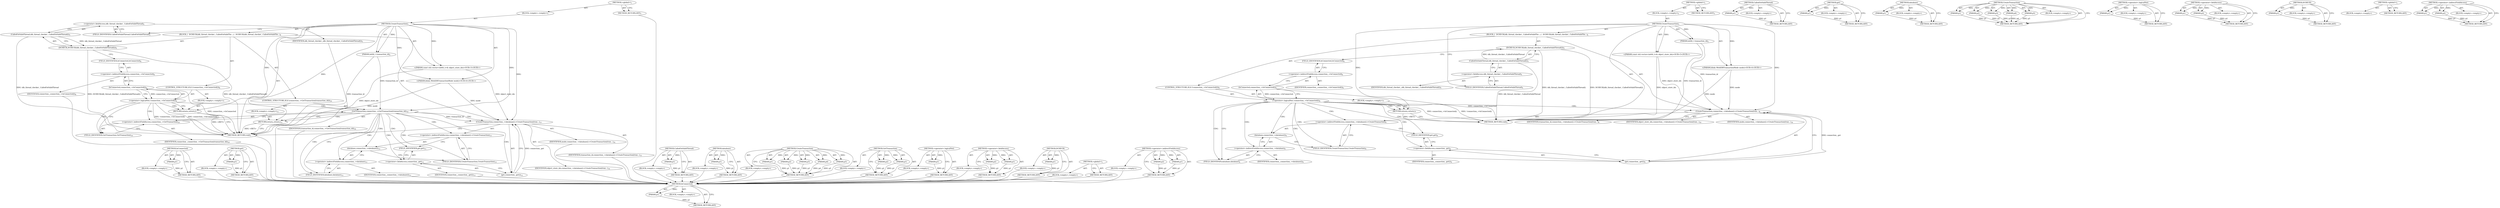 digraph "&lt;operator&gt;.indirectFieldAccess" {
vulnerable_78 [label=<(METHOD,IsConnected)>];
vulnerable_79 [label=<(PARAM,p1)>];
vulnerable_80 [label=<(BLOCK,&lt;empty&gt;,&lt;empty&gt;)>];
vulnerable_81 [label=<(METHOD_RETURN,ANY)>];
vulnerable_6 [label=<(METHOD,&lt;global&gt;)<SUB>1</SUB>>];
vulnerable_7 [label=<(BLOCK,&lt;empty&gt;,&lt;empty&gt;)<SUB>1</SUB>>];
vulnerable_8 [label=<(METHOD,CreateTransaction)<SUB>1</SUB>>];
vulnerable_9 [label=<(PARAM,int64_t transaction_id)<SUB>2</SUB>>];
vulnerable_10 [label="<(PARAM,const std::vector&lt;int64_t&gt;&amp; object_store_ids)<SUB>3</SUB>>"];
vulnerable_11 [label="<(PARAM,blink::WebIDBTransactionMode mode)<SUB>4</SUB>>"];
vulnerable_12 [label=<(BLOCK,{
  DCHECK(idb_thread_checker_.CalledOnValidThr...,{
  DCHECK(idb_thread_checker_.CalledOnValidThr...)<SUB>4</SUB>>];
vulnerable_13 [label=<(DCHECK,DCHECK(idb_thread_checker_.CalledOnValidThread()))<SUB>5</SUB>>];
vulnerable_14 [label=<(CalledOnValidThread,idb_thread_checker_.CalledOnValidThread())<SUB>5</SUB>>];
vulnerable_15 [label=<(&lt;operator&gt;.fieldAccess,idb_thread_checker_.CalledOnValidThread)<SUB>5</SUB>>];
vulnerable_16 [label=<(IDENTIFIER,idb_thread_checker_,idb_thread_checker_.CalledOnValidThread())<SUB>5</SUB>>];
vulnerable_17 [label=<(FIELD_IDENTIFIER,CalledOnValidThread,CalledOnValidThread)<SUB>5</SUB>>];
vulnerable_18 [label=<(CONTROL_STRUCTURE,IF,if (!connection_-&gt;IsConnected()))<SUB>6</SUB>>];
vulnerable_19 [label=<(&lt;operator&gt;.logicalNot,!connection_-&gt;IsConnected())<SUB>6</SUB>>];
vulnerable_20 [label=<(IsConnected,connection_-&gt;IsConnected())<SUB>6</SUB>>];
vulnerable_21 [label=<(&lt;operator&gt;.indirectFieldAccess,connection_-&gt;IsConnected)<SUB>6</SUB>>];
vulnerable_22 [label=<(IDENTIFIER,connection_,connection_-&gt;IsConnected())<SUB>6</SUB>>];
vulnerable_23 [label=<(FIELD_IDENTIFIER,IsConnected,IsConnected)<SUB>6</SUB>>];
vulnerable_24 [label=<(BLOCK,&lt;empty&gt;,&lt;empty&gt;)<SUB>7</SUB>>];
vulnerable_25 [label=<(RETURN,return;,return;)<SUB>7</SUB>>];
vulnerable_26 [label=<(CreateTransaction,connection_-&gt;database()-&gt;CreateTransaction(tran...)<SUB>9</SUB>>];
vulnerable_27 [label=<(&lt;operator&gt;.indirectFieldAccess,connection_-&gt;database()-&gt;CreateTransaction)<SUB>9</SUB>>];
vulnerable_28 [label=<(database,connection_-&gt;database())<SUB>9</SUB>>];
vulnerable_29 [label=<(&lt;operator&gt;.indirectFieldAccess,connection_-&gt;database)<SUB>9</SUB>>];
vulnerable_30 [label=<(IDENTIFIER,connection_,connection_-&gt;database())<SUB>9</SUB>>];
vulnerable_31 [label=<(FIELD_IDENTIFIER,database,database)<SUB>9</SUB>>];
vulnerable_32 [label=<(FIELD_IDENTIFIER,CreateTransaction,CreateTransaction)<SUB>9</SUB>>];
vulnerable_33 [label=<(IDENTIFIER,transaction_id,connection_-&gt;database()-&gt;CreateTransaction(tran...)<SUB>9</SUB>>];
vulnerable_34 [label=<(get,connection_.get())<SUB>9</SUB>>];
vulnerable_35 [label=<(&lt;operator&gt;.fieldAccess,connection_.get)<SUB>9</SUB>>];
vulnerable_36 [label=<(IDENTIFIER,connection_,connection_.get())<SUB>9</SUB>>];
vulnerable_37 [label=<(FIELD_IDENTIFIER,get,get)<SUB>9</SUB>>];
vulnerable_38 [label=<(IDENTIFIER,object_store_ids,connection_-&gt;database()-&gt;CreateTransaction(tran...)<SUB>10</SUB>>];
vulnerable_39 [label=<(IDENTIFIER,mode,connection_-&gt;database()-&gt;CreateTransaction(tran...)<SUB>10</SUB>>];
vulnerable_40 [label=<(METHOD_RETURN,void)<SUB>1</SUB>>];
vulnerable_42 [label=<(METHOD_RETURN,ANY)<SUB>1</SUB>>];
vulnerable_65 [label=<(METHOD,CalledOnValidThread)>];
vulnerable_66 [label=<(PARAM,p1)>];
vulnerable_67 [label=<(BLOCK,&lt;empty&gt;,&lt;empty&gt;)>];
vulnerable_68 [label=<(METHOD_RETURN,ANY)>];
vulnerable_99 [label=<(METHOD,get)>];
vulnerable_100 [label=<(PARAM,p1)>];
vulnerable_101 [label=<(BLOCK,&lt;empty&gt;,&lt;empty&gt;)>];
vulnerable_102 [label=<(METHOD_RETURN,ANY)>];
vulnerable_95 [label=<(METHOD,database)>];
vulnerable_96 [label=<(PARAM,p1)>];
vulnerable_97 [label=<(BLOCK,&lt;empty&gt;,&lt;empty&gt;)>];
vulnerable_98 [label=<(METHOD_RETURN,ANY)>];
vulnerable_87 [label=<(METHOD,CreateTransaction)>];
vulnerable_88 [label=<(PARAM,p1)>];
vulnerable_89 [label=<(PARAM,p2)>];
vulnerable_90 [label=<(PARAM,p3)>];
vulnerable_91 [label=<(PARAM,p4)>];
vulnerable_92 [label=<(PARAM,p5)>];
vulnerable_93 [label=<(BLOCK,&lt;empty&gt;,&lt;empty&gt;)>];
vulnerable_94 [label=<(METHOD_RETURN,ANY)>];
vulnerable_74 [label=<(METHOD,&lt;operator&gt;.logicalNot)>];
vulnerable_75 [label=<(PARAM,p1)>];
vulnerable_76 [label=<(BLOCK,&lt;empty&gt;,&lt;empty&gt;)>];
vulnerable_77 [label=<(METHOD_RETURN,ANY)>];
vulnerable_69 [label=<(METHOD,&lt;operator&gt;.fieldAccess)>];
vulnerable_70 [label=<(PARAM,p1)>];
vulnerable_71 [label=<(PARAM,p2)>];
vulnerable_72 [label=<(BLOCK,&lt;empty&gt;,&lt;empty&gt;)>];
vulnerable_73 [label=<(METHOD_RETURN,ANY)>];
vulnerable_61 [label=<(METHOD,DCHECK)>];
vulnerable_62 [label=<(PARAM,p1)>];
vulnerable_63 [label=<(BLOCK,&lt;empty&gt;,&lt;empty&gt;)>];
vulnerable_64 [label=<(METHOD_RETURN,ANY)>];
vulnerable_55 [label=<(METHOD,&lt;global&gt;)<SUB>1</SUB>>];
vulnerable_56 [label=<(BLOCK,&lt;empty&gt;,&lt;empty&gt;)>];
vulnerable_57 [label=<(METHOD_RETURN,ANY)>];
vulnerable_82 [label=<(METHOD,&lt;operator&gt;.indirectFieldAccess)>];
vulnerable_83 [label=<(PARAM,p1)>];
vulnerable_84 [label=<(PARAM,p2)>];
vulnerable_85 [label=<(BLOCK,&lt;empty&gt;,&lt;empty&gt;)>];
vulnerable_86 [label=<(METHOD_RETURN,ANY)>];
fixed_86 [label=<(METHOD,IsConnected)>];
fixed_87 [label=<(PARAM,p1)>];
fixed_88 [label=<(BLOCK,&lt;empty&gt;,&lt;empty&gt;)>];
fixed_89 [label=<(METHOD_RETURN,ANY)>];
fixed_112 [label=<(METHOD,get)>];
fixed_113 [label=<(PARAM,p1)>];
fixed_114 [label=<(BLOCK,&lt;empty&gt;,&lt;empty&gt;)>];
fixed_115 [label=<(METHOD_RETURN,ANY)>];
fixed_6 [label=<(METHOD,&lt;global&gt;)<SUB>1</SUB>>];
fixed_7 [label=<(BLOCK,&lt;empty&gt;,&lt;empty&gt;)<SUB>1</SUB>>];
fixed_8 [label=<(METHOD,CreateTransaction)<SUB>1</SUB>>];
fixed_9 [label=<(PARAM,int64_t transaction_id)<SUB>2</SUB>>];
fixed_10 [label="<(PARAM,const std::vector&lt;int64_t&gt;&amp; object_store_ids)<SUB>3</SUB>>"];
fixed_11 [label="<(PARAM,blink::WebIDBTransactionMode mode)<SUB>4</SUB>>"];
fixed_12 [label=<(BLOCK,{
  DCHECK(idb_thread_checker_.CalledOnValidThr...,{
  DCHECK(idb_thread_checker_.CalledOnValidThr...)<SUB>4</SUB>>];
fixed_13 [label=<(DCHECK,DCHECK(idb_thread_checker_.CalledOnValidThread()))<SUB>5</SUB>>];
fixed_14 [label=<(CalledOnValidThread,idb_thread_checker_.CalledOnValidThread())<SUB>5</SUB>>];
fixed_15 [label=<(&lt;operator&gt;.fieldAccess,idb_thread_checker_.CalledOnValidThread)<SUB>5</SUB>>];
fixed_16 [label=<(IDENTIFIER,idb_thread_checker_,idb_thread_checker_.CalledOnValidThread())<SUB>5</SUB>>];
fixed_17 [label=<(FIELD_IDENTIFIER,CalledOnValidThread,CalledOnValidThread)<SUB>5</SUB>>];
fixed_18 [label=<(CONTROL_STRUCTURE,IF,if (!connection_-&gt;IsConnected()))<SUB>6</SUB>>];
fixed_19 [label=<(&lt;operator&gt;.logicalNot,!connection_-&gt;IsConnected())<SUB>6</SUB>>];
fixed_20 [label=<(IsConnected,connection_-&gt;IsConnected())<SUB>6</SUB>>];
fixed_21 [label=<(&lt;operator&gt;.indirectFieldAccess,connection_-&gt;IsConnected)<SUB>6</SUB>>];
fixed_22 [label=<(IDENTIFIER,connection_,connection_-&gt;IsConnected())<SUB>6</SUB>>];
fixed_23 [label=<(FIELD_IDENTIFIER,IsConnected,IsConnected)<SUB>6</SUB>>];
fixed_24 [label=<(BLOCK,&lt;empty&gt;,&lt;empty&gt;)<SUB>7</SUB>>];
fixed_25 [label=<(RETURN,return;,return;)<SUB>7</SUB>>];
fixed_26 [label=<(CONTROL_STRUCTURE,IF,if (connection_-&gt;GetTransaction(transaction_id)))<SUB>10</SUB>>];
fixed_27 [label=<(GetTransaction,connection_-&gt;GetTransaction(transaction_id))<SUB>10</SUB>>];
fixed_28 [label=<(&lt;operator&gt;.indirectFieldAccess,connection_-&gt;GetTransaction)<SUB>10</SUB>>];
fixed_29 [label=<(IDENTIFIER,connection_,connection_-&gt;GetTransaction(transaction_id))<SUB>10</SUB>>];
fixed_30 [label=<(FIELD_IDENTIFIER,GetTransaction,GetTransaction)<SUB>10</SUB>>];
fixed_31 [label=<(IDENTIFIER,transaction_id,connection_-&gt;GetTransaction(transaction_id))<SUB>10</SUB>>];
fixed_32 [label=<(BLOCK,&lt;empty&gt;,&lt;empty&gt;)<SUB>11</SUB>>];
fixed_33 [label=<(RETURN,return;,return;)<SUB>11</SUB>>];
fixed_34 [label=<(CreateTransaction,connection_-&gt;database()-&gt;CreateTransaction(tran...)<SUB>13</SUB>>];
fixed_35 [label=<(&lt;operator&gt;.indirectFieldAccess,connection_-&gt;database()-&gt;CreateTransaction)<SUB>13</SUB>>];
fixed_36 [label=<(database,connection_-&gt;database())<SUB>13</SUB>>];
fixed_37 [label=<(&lt;operator&gt;.indirectFieldAccess,connection_-&gt;database)<SUB>13</SUB>>];
fixed_38 [label=<(IDENTIFIER,connection_,connection_-&gt;database())<SUB>13</SUB>>];
fixed_39 [label=<(FIELD_IDENTIFIER,database,database)<SUB>13</SUB>>];
fixed_40 [label=<(FIELD_IDENTIFIER,CreateTransaction,CreateTransaction)<SUB>13</SUB>>];
fixed_41 [label=<(IDENTIFIER,transaction_id,connection_-&gt;database()-&gt;CreateTransaction(tran...)<SUB>13</SUB>>];
fixed_42 [label=<(get,connection_.get())<SUB>13</SUB>>];
fixed_43 [label=<(&lt;operator&gt;.fieldAccess,connection_.get)<SUB>13</SUB>>];
fixed_44 [label=<(IDENTIFIER,connection_,connection_.get())<SUB>13</SUB>>];
fixed_45 [label=<(FIELD_IDENTIFIER,get,get)<SUB>13</SUB>>];
fixed_46 [label=<(IDENTIFIER,object_store_ids,connection_-&gt;database()-&gt;CreateTransaction(tran...)<SUB>14</SUB>>];
fixed_47 [label=<(IDENTIFIER,mode,connection_-&gt;database()-&gt;CreateTransaction(tran...)<SUB>14</SUB>>];
fixed_48 [label=<(METHOD_RETURN,void)<SUB>1</SUB>>];
fixed_50 [label=<(METHOD_RETURN,ANY)<SUB>1</SUB>>];
fixed_73 [label=<(METHOD,CalledOnValidThread)>];
fixed_74 [label=<(PARAM,p1)>];
fixed_75 [label=<(BLOCK,&lt;empty&gt;,&lt;empty&gt;)>];
fixed_76 [label=<(METHOD_RETURN,ANY)>];
fixed_108 [label=<(METHOD,database)>];
fixed_109 [label=<(PARAM,p1)>];
fixed_110 [label=<(BLOCK,&lt;empty&gt;,&lt;empty&gt;)>];
fixed_111 [label=<(METHOD_RETURN,ANY)>];
fixed_100 [label=<(METHOD,CreateTransaction)>];
fixed_101 [label=<(PARAM,p1)>];
fixed_102 [label=<(PARAM,p2)>];
fixed_103 [label=<(PARAM,p3)>];
fixed_104 [label=<(PARAM,p4)>];
fixed_105 [label=<(PARAM,p5)>];
fixed_106 [label=<(BLOCK,&lt;empty&gt;,&lt;empty&gt;)>];
fixed_107 [label=<(METHOD_RETURN,ANY)>];
fixed_95 [label=<(METHOD,GetTransaction)>];
fixed_96 [label=<(PARAM,p1)>];
fixed_97 [label=<(PARAM,p2)>];
fixed_98 [label=<(BLOCK,&lt;empty&gt;,&lt;empty&gt;)>];
fixed_99 [label=<(METHOD_RETURN,ANY)>];
fixed_82 [label=<(METHOD,&lt;operator&gt;.logicalNot)>];
fixed_83 [label=<(PARAM,p1)>];
fixed_84 [label=<(BLOCK,&lt;empty&gt;,&lt;empty&gt;)>];
fixed_85 [label=<(METHOD_RETURN,ANY)>];
fixed_77 [label=<(METHOD,&lt;operator&gt;.fieldAccess)>];
fixed_78 [label=<(PARAM,p1)>];
fixed_79 [label=<(PARAM,p2)>];
fixed_80 [label=<(BLOCK,&lt;empty&gt;,&lt;empty&gt;)>];
fixed_81 [label=<(METHOD_RETURN,ANY)>];
fixed_69 [label=<(METHOD,DCHECK)>];
fixed_70 [label=<(PARAM,p1)>];
fixed_71 [label=<(BLOCK,&lt;empty&gt;,&lt;empty&gt;)>];
fixed_72 [label=<(METHOD_RETURN,ANY)>];
fixed_63 [label=<(METHOD,&lt;global&gt;)<SUB>1</SUB>>];
fixed_64 [label=<(BLOCK,&lt;empty&gt;,&lt;empty&gt;)>];
fixed_65 [label=<(METHOD_RETURN,ANY)>];
fixed_90 [label=<(METHOD,&lt;operator&gt;.indirectFieldAccess)>];
fixed_91 [label=<(PARAM,p1)>];
fixed_92 [label=<(PARAM,p2)>];
fixed_93 [label=<(BLOCK,&lt;empty&gt;,&lt;empty&gt;)>];
fixed_94 [label=<(METHOD_RETURN,ANY)>];
vulnerable_78 -> vulnerable_79  [key=0, label="AST: "];
vulnerable_78 -> vulnerable_79  [key=1, label="DDG: "];
vulnerable_78 -> vulnerable_80  [key=0, label="AST: "];
vulnerable_78 -> vulnerable_81  [key=0, label="AST: "];
vulnerable_78 -> vulnerable_81  [key=1, label="CFG: "];
vulnerable_79 -> vulnerable_81  [key=0, label="DDG: p1"];
vulnerable_6 -> vulnerable_7  [key=0, label="AST: "];
vulnerable_6 -> vulnerable_42  [key=0, label="AST: "];
vulnerable_6 -> vulnerable_42  [key=1, label="CFG: "];
vulnerable_7 -> vulnerable_8  [key=0, label="AST: "];
vulnerable_8 -> vulnerable_9  [key=0, label="AST: "];
vulnerable_8 -> vulnerable_9  [key=1, label="DDG: "];
vulnerable_8 -> vulnerable_10  [key=0, label="AST: "];
vulnerable_8 -> vulnerable_10  [key=1, label="DDG: "];
vulnerable_8 -> vulnerable_11  [key=0, label="AST: "];
vulnerable_8 -> vulnerable_11  [key=1, label="DDG: "];
vulnerable_8 -> vulnerable_12  [key=0, label="AST: "];
vulnerable_8 -> vulnerable_40  [key=0, label="AST: "];
vulnerable_8 -> vulnerable_17  [key=0, label="CFG: "];
vulnerable_8 -> vulnerable_26  [key=0, label="DDG: "];
vulnerable_8 -> vulnerable_25  [key=0, label="DDG: "];
vulnerable_9 -> vulnerable_40  [key=0, label="DDG: transaction_id"];
vulnerable_9 -> vulnerable_26  [key=0, label="DDG: transaction_id"];
vulnerable_10 -> vulnerable_40  [key=0, label="DDG: object_store_ids"];
vulnerable_10 -> vulnerable_26  [key=0, label="DDG: object_store_ids"];
vulnerable_11 -> vulnerable_40  [key=0, label="DDG: mode"];
vulnerable_11 -> vulnerable_26  [key=0, label="DDG: mode"];
vulnerable_12 -> vulnerable_13  [key=0, label="AST: "];
vulnerable_12 -> vulnerable_18  [key=0, label="AST: "];
vulnerable_12 -> vulnerable_26  [key=0, label="AST: "];
vulnerable_13 -> vulnerable_14  [key=0, label="AST: "];
vulnerable_13 -> vulnerable_23  [key=0, label="CFG: "];
vulnerable_13 -> vulnerable_40  [key=0, label="DDG: idb_thread_checker_.CalledOnValidThread()"];
vulnerable_13 -> vulnerable_40  [key=1, label="DDG: DCHECK(idb_thread_checker_.CalledOnValidThread())"];
vulnerable_14 -> vulnerable_15  [key=0, label="AST: "];
vulnerable_14 -> vulnerable_13  [key=0, label="CFG: "];
vulnerable_14 -> vulnerable_13  [key=1, label="DDG: idb_thread_checker_.CalledOnValidThread"];
vulnerable_14 -> vulnerable_40  [key=0, label="DDG: idb_thread_checker_.CalledOnValidThread"];
vulnerable_15 -> vulnerable_16  [key=0, label="AST: "];
vulnerable_15 -> vulnerable_17  [key=0, label="AST: "];
vulnerable_15 -> vulnerable_14  [key=0, label="CFG: "];
vulnerable_17 -> vulnerable_15  [key=0, label="CFG: "];
vulnerable_18 -> vulnerable_19  [key=0, label="AST: "];
vulnerable_18 -> vulnerable_24  [key=0, label="AST: "];
vulnerable_19 -> vulnerable_20  [key=0, label="AST: "];
vulnerable_19 -> vulnerable_25  [key=0, label="CFG: "];
vulnerable_19 -> vulnerable_25  [key=1, label="CDG: "];
vulnerable_19 -> vulnerable_31  [key=0, label="CFG: "];
vulnerable_19 -> vulnerable_31  [key=1, label="CDG: "];
vulnerable_19 -> vulnerable_40  [key=0, label="DDG: connection_-&gt;IsConnected()"];
vulnerable_19 -> vulnerable_40  [key=1, label="DDG: !connection_-&gt;IsConnected()"];
vulnerable_19 -> vulnerable_29  [key=0, label="CDG: "];
vulnerable_19 -> vulnerable_34  [key=0, label="CDG: "];
vulnerable_19 -> vulnerable_32  [key=0, label="CDG: "];
vulnerable_19 -> vulnerable_26  [key=0, label="CDG: "];
vulnerable_19 -> vulnerable_28  [key=0, label="CDG: "];
vulnerable_19 -> vulnerable_35  [key=0, label="CDG: "];
vulnerable_19 -> vulnerable_37  [key=0, label="CDG: "];
vulnerable_19 -> vulnerable_27  [key=0, label="CDG: "];
vulnerable_20 -> vulnerable_21  [key=0, label="AST: "];
vulnerable_20 -> vulnerable_19  [key=0, label="CFG: "];
vulnerable_20 -> vulnerable_19  [key=1, label="DDG: connection_-&gt;IsConnected"];
vulnerable_20 -> vulnerable_40  [key=0, label="DDG: connection_-&gt;IsConnected"];
vulnerable_21 -> vulnerable_22  [key=0, label="AST: "];
vulnerable_21 -> vulnerable_23  [key=0, label="AST: "];
vulnerable_21 -> vulnerable_20  [key=0, label="CFG: "];
vulnerable_23 -> vulnerable_21  [key=0, label="CFG: "];
vulnerable_24 -> vulnerable_25  [key=0, label="AST: "];
vulnerable_25 -> vulnerable_40  [key=0, label="CFG: "];
vulnerable_25 -> vulnerable_40  [key=1, label="DDG: &lt;RET&gt;"];
vulnerable_26 -> vulnerable_27  [key=0, label="AST: "];
vulnerable_26 -> vulnerable_33  [key=0, label="AST: "];
vulnerable_26 -> vulnerable_34  [key=0, label="AST: "];
vulnerable_26 -> vulnerable_38  [key=0, label="AST: "];
vulnerable_26 -> vulnerable_39  [key=0, label="AST: "];
vulnerable_26 -> vulnerable_40  [key=0, label="CFG: "];
vulnerable_27 -> vulnerable_28  [key=0, label="AST: "];
vulnerable_27 -> vulnerable_32  [key=0, label="AST: "];
vulnerable_27 -> vulnerable_37  [key=0, label="CFG: "];
vulnerable_28 -> vulnerable_29  [key=0, label="AST: "];
vulnerable_28 -> vulnerable_32  [key=0, label="CFG: "];
vulnerable_29 -> vulnerable_30  [key=0, label="AST: "];
vulnerable_29 -> vulnerable_31  [key=0, label="AST: "];
vulnerable_29 -> vulnerable_28  [key=0, label="CFG: "];
vulnerable_31 -> vulnerable_29  [key=0, label="CFG: "];
vulnerable_32 -> vulnerable_27  [key=0, label="CFG: "];
vulnerable_34 -> vulnerable_35  [key=0, label="AST: "];
vulnerable_34 -> vulnerable_26  [key=0, label="CFG: "];
vulnerable_34 -> vulnerable_26  [key=1, label="DDG: connection_.get"];
vulnerable_35 -> vulnerable_36  [key=0, label="AST: "];
vulnerable_35 -> vulnerable_37  [key=0, label="AST: "];
vulnerable_35 -> vulnerable_34  [key=0, label="CFG: "];
vulnerable_37 -> vulnerable_35  [key=0, label="CFG: "];
vulnerable_65 -> vulnerable_66  [key=0, label="AST: "];
vulnerable_65 -> vulnerable_66  [key=1, label="DDG: "];
vulnerable_65 -> vulnerable_67  [key=0, label="AST: "];
vulnerable_65 -> vulnerable_68  [key=0, label="AST: "];
vulnerable_65 -> vulnerable_68  [key=1, label="CFG: "];
vulnerable_66 -> vulnerable_68  [key=0, label="DDG: p1"];
vulnerable_99 -> vulnerable_100  [key=0, label="AST: "];
vulnerable_99 -> vulnerable_100  [key=1, label="DDG: "];
vulnerable_99 -> vulnerable_101  [key=0, label="AST: "];
vulnerable_99 -> vulnerable_102  [key=0, label="AST: "];
vulnerable_99 -> vulnerable_102  [key=1, label="CFG: "];
vulnerable_100 -> vulnerable_102  [key=0, label="DDG: p1"];
vulnerable_95 -> vulnerable_96  [key=0, label="AST: "];
vulnerable_95 -> vulnerable_96  [key=1, label="DDG: "];
vulnerable_95 -> vulnerable_97  [key=0, label="AST: "];
vulnerable_95 -> vulnerable_98  [key=0, label="AST: "];
vulnerable_95 -> vulnerable_98  [key=1, label="CFG: "];
vulnerable_96 -> vulnerable_98  [key=0, label="DDG: p1"];
vulnerable_87 -> vulnerable_88  [key=0, label="AST: "];
vulnerable_87 -> vulnerable_88  [key=1, label="DDG: "];
vulnerable_87 -> vulnerable_93  [key=0, label="AST: "];
vulnerable_87 -> vulnerable_89  [key=0, label="AST: "];
vulnerable_87 -> vulnerable_89  [key=1, label="DDG: "];
vulnerable_87 -> vulnerable_94  [key=0, label="AST: "];
vulnerable_87 -> vulnerable_94  [key=1, label="CFG: "];
vulnerable_87 -> vulnerable_90  [key=0, label="AST: "];
vulnerable_87 -> vulnerable_90  [key=1, label="DDG: "];
vulnerable_87 -> vulnerable_91  [key=0, label="AST: "];
vulnerable_87 -> vulnerable_91  [key=1, label="DDG: "];
vulnerable_87 -> vulnerable_92  [key=0, label="AST: "];
vulnerable_87 -> vulnerable_92  [key=1, label="DDG: "];
vulnerable_88 -> vulnerable_94  [key=0, label="DDG: p1"];
vulnerable_89 -> vulnerable_94  [key=0, label="DDG: p2"];
vulnerable_90 -> vulnerable_94  [key=0, label="DDG: p3"];
vulnerable_91 -> vulnerable_94  [key=0, label="DDG: p4"];
vulnerable_92 -> vulnerable_94  [key=0, label="DDG: p5"];
vulnerable_74 -> vulnerable_75  [key=0, label="AST: "];
vulnerable_74 -> vulnerable_75  [key=1, label="DDG: "];
vulnerable_74 -> vulnerable_76  [key=0, label="AST: "];
vulnerable_74 -> vulnerable_77  [key=0, label="AST: "];
vulnerable_74 -> vulnerable_77  [key=1, label="CFG: "];
vulnerable_75 -> vulnerable_77  [key=0, label="DDG: p1"];
vulnerable_69 -> vulnerable_70  [key=0, label="AST: "];
vulnerable_69 -> vulnerable_70  [key=1, label="DDG: "];
vulnerable_69 -> vulnerable_72  [key=0, label="AST: "];
vulnerable_69 -> vulnerable_71  [key=0, label="AST: "];
vulnerable_69 -> vulnerable_71  [key=1, label="DDG: "];
vulnerable_69 -> vulnerable_73  [key=0, label="AST: "];
vulnerable_69 -> vulnerable_73  [key=1, label="CFG: "];
vulnerable_70 -> vulnerable_73  [key=0, label="DDG: p1"];
vulnerable_71 -> vulnerable_73  [key=0, label="DDG: p2"];
vulnerable_61 -> vulnerable_62  [key=0, label="AST: "];
vulnerable_61 -> vulnerable_62  [key=1, label="DDG: "];
vulnerable_61 -> vulnerable_63  [key=0, label="AST: "];
vulnerable_61 -> vulnerable_64  [key=0, label="AST: "];
vulnerable_61 -> vulnerable_64  [key=1, label="CFG: "];
vulnerable_62 -> vulnerable_64  [key=0, label="DDG: p1"];
vulnerable_55 -> vulnerable_56  [key=0, label="AST: "];
vulnerable_55 -> vulnerable_57  [key=0, label="AST: "];
vulnerable_55 -> vulnerable_57  [key=1, label="CFG: "];
vulnerable_82 -> vulnerable_83  [key=0, label="AST: "];
vulnerable_82 -> vulnerable_83  [key=1, label="DDG: "];
vulnerable_82 -> vulnerable_85  [key=0, label="AST: "];
vulnerable_82 -> vulnerable_84  [key=0, label="AST: "];
vulnerable_82 -> vulnerable_84  [key=1, label="DDG: "];
vulnerable_82 -> vulnerable_86  [key=0, label="AST: "];
vulnerable_82 -> vulnerable_86  [key=1, label="CFG: "];
vulnerable_83 -> vulnerable_86  [key=0, label="DDG: p1"];
vulnerable_84 -> vulnerable_86  [key=0, label="DDG: p2"];
fixed_86 -> fixed_87  [key=0, label="AST: "];
fixed_86 -> fixed_87  [key=1, label="DDG: "];
fixed_86 -> fixed_88  [key=0, label="AST: "];
fixed_86 -> fixed_89  [key=0, label="AST: "];
fixed_86 -> fixed_89  [key=1, label="CFG: "];
fixed_87 -> fixed_89  [key=0, label="DDG: p1"];
fixed_88 -> vulnerable_78  [key=0];
fixed_89 -> vulnerable_78  [key=0];
fixed_112 -> fixed_113  [key=0, label="AST: "];
fixed_112 -> fixed_113  [key=1, label="DDG: "];
fixed_112 -> fixed_114  [key=0, label="AST: "];
fixed_112 -> fixed_115  [key=0, label="AST: "];
fixed_112 -> fixed_115  [key=1, label="CFG: "];
fixed_113 -> fixed_115  [key=0, label="DDG: p1"];
fixed_114 -> vulnerable_78  [key=0];
fixed_115 -> vulnerable_78  [key=0];
fixed_6 -> fixed_7  [key=0, label="AST: "];
fixed_6 -> fixed_50  [key=0, label="AST: "];
fixed_6 -> fixed_50  [key=1, label="CFG: "];
fixed_7 -> fixed_8  [key=0, label="AST: "];
fixed_8 -> fixed_9  [key=0, label="AST: "];
fixed_8 -> fixed_9  [key=1, label="DDG: "];
fixed_8 -> fixed_10  [key=0, label="AST: "];
fixed_8 -> fixed_10  [key=1, label="DDG: "];
fixed_8 -> fixed_11  [key=0, label="AST: "];
fixed_8 -> fixed_11  [key=1, label="DDG: "];
fixed_8 -> fixed_12  [key=0, label="AST: "];
fixed_8 -> fixed_48  [key=0, label="AST: "];
fixed_8 -> fixed_17  [key=0, label="CFG: "];
fixed_8 -> fixed_34  [key=0, label="DDG: "];
fixed_8 -> fixed_25  [key=0, label="DDG: "];
fixed_8 -> fixed_27  [key=0, label="DDG: "];
fixed_8 -> fixed_33  [key=0, label="DDG: "];
fixed_9 -> fixed_48  [key=0, label="DDG: transaction_id"];
fixed_9 -> fixed_27  [key=0, label="DDG: transaction_id"];
fixed_10 -> fixed_48  [key=0, label="DDG: object_store_ids"];
fixed_10 -> fixed_34  [key=0, label="DDG: object_store_ids"];
fixed_11 -> fixed_48  [key=0, label="DDG: mode"];
fixed_11 -> fixed_34  [key=0, label="DDG: mode"];
fixed_12 -> fixed_13  [key=0, label="AST: "];
fixed_12 -> fixed_18  [key=0, label="AST: "];
fixed_12 -> fixed_26  [key=0, label="AST: "];
fixed_12 -> fixed_34  [key=0, label="AST: "];
fixed_13 -> fixed_14  [key=0, label="AST: "];
fixed_13 -> fixed_23  [key=0, label="CFG: "];
fixed_13 -> fixed_48  [key=0, label="DDG: idb_thread_checker_.CalledOnValidThread()"];
fixed_13 -> fixed_48  [key=1, label="DDG: DCHECK(idb_thread_checker_.CalledOnValidThread())"];
fixed_14 -> fixed_15  [key=0, label="AST: "];
fixed_14 -> fixed_13  [key=0, label="CFG: "];
fixed_14 -> fixed_13  [key=1, label="DDG: idb_thread_checker_.CalledOnValidThread"];
fixed_14 -> fixed_48  [key=0, label="DDG: idb_thread_checker_.CalledOnValidThread"];
fixed_15 -> fixed_16  [key=0, label="AST: "];
fixed_15 -> fixed_17  [key=0, label="AST: "];
fixed_15 -> fixed_14  [key=0, label="CFG: "];
fixed_16 -> vulnerable_78  [key=0];
fixed_17 -> fixed_15  [key=0, label="CFG: "];
fixed_18 -> fixed_19  [key=0, label="AST: "];
fixed_18 -> fixed_24  [key=0, label="AST: "];
fixed_19 -> fixed_20  [key=0, label="AST: "];
fixed_19 -> fixed_25  [key=0, label="CFG: "];
fixed_19 -> fixed_25  [key=1, label="CDG: "];
fixed_19 -> fixed_30  [key=0, label="CFG: "];
fixed_19 -> fixed_30  [key=1, label="CDG: "];
fixed_19 -> fixed_48  [key=0, label="DDG: connection_-&gt;IsConnected()"];
fixed_19 -> fixed_48  [key=1, label="DDG: !connection_-&gt;IsConnected()"];
fixed_19 -> fixed_28  [key=0, label="CDG: "];
fixed_19 -> fixed_27  [key=0, label="CDG: "];
fixed_20 -> fixed_21  [key=0, label="AST: "];
fixed_20 -> fixed_19  [key=0, label="CFG: "];
fixed_20 -> fixed_19  [key=1, label="DDG: connection_-&gt;IsConnected"];
fixed_20 -> fixed_48  [key=0, label="DDG: connection_-&gt;IsConnected"];
fixed_21 -> fixed_22  [key=0, label="AST: "];
fixed_21 -> fixed_23  [key=0, label="AST: "];
fixed_21 -> fixed_20  [key=0, label="CFG: "];
fixed_22 -> vulnerable_78  [key=0];
fixed_23 -> fixed_21  [key=0, label="CFG: "];
fixed_24 -> fixed_25  [key=0, label="AST: "];
fixed_25 -> fixed_48  [key=0, label="CFG: "];
fixed_25 -> fixed_48  [key=1, label="DDG: &lt;RET&gt;"];
fixed_26 -> fixed_27  [key=0, label="AST: "];
fixed_26 -> fixed_32  [key=0, label="AST: "];
fixed_27 -> fixed_28  [key=0, label="AST: "];
fixed_27 -> fixed_31  [key=0, label="AST: "];
fixed_27 -> fixed_33  [key=0, label="CFG: "];
fixed_27 -> fixed_33  [key=1, label="CDG: "];
fixed_27 -> fixed_39  [key=0, label="CFG: "];
fixed_27 -> fixed_39  [key=1, label="CDG: "];
fixed_27 -> fixed_34  [key=0, label="DDG: transaction_id"];
fixed_27 -> fixed_34  [key=1, label="CDG: "];
fixed_27 -> fixed_40  [key=0, label="CDG: "];
fixed_27 -> fixed_42  [key=0, label="CDG: "];
fixed_27 -> fixed_36  [key=0, label="CDG: "];
fixed_27 -> fixed_35  [key=0, label="CDG: "];
fixed_27 -> fixed_37  [key=0, label="CDG: "];
fixed_27 -> fixed_45  [key=0, label="CDG: "];
fixed_27 -> fixed_43  [key=0, label="CDG: "];
fixed_28 -> fixed_29  [key=0, label="AST: "];
fixed_28 -> fixed_30  [key=0, label="AST: "];
fixed_28 -> fixed_27  [key=0, label="CFG: "];
fixed_29 -> vulnerable_78  [key=0];
fixed_30 -> fixed_28  [key=0, label="CFG: "];
fixed_31 -> vulnerable_78  [key=0];
fixed_32 -> fixed_33  [key=0, label="AST: "];
fixed_33 -> fixed_48  [key=0, label="CFG: "];
fixed_33 -> fixed_48  [key=1, label="DDG: &lt;RET&gt;"];
fixed_34 -> fixed_35  [key=0, label="AST: "];
fixed_34 -> fixed_41  [key=0, label="AST: "];
fixed_34 -> fixed_42  [key=0, label="AST: "];
fixed_34 -> fixed_46  [key=0, label="AST: "];
fixed_34 -> fixed_47  [key=0, label="AST: "];
fixed_34 -> fixed_48  [key=0, label="CFG: "];
fixed_35 -> fixed_36  [key=0, label="AST: "];
fixed_35 -> fixed_40  [key=0, label="AST: "];
fixed_35 -> fixed_45  [key=0, label="CFG: "];
fixed_36 -> fixed_37  [key=0, label="AST: "];
fixed_36 -> fixed_40  [key=0, label="CFG: "];
fixed_37 -> fixed_38  [key=0, label="AST: "];
fixed_37 -> fixed_39  [key=0, label="AST: "];
fixed_37 -> fixed_36  [key=0, label="CFG: "];
fixed_38 -> vulnerable_78  [key=0];
fixed_39 -> fixed_37  [key=0, label="CFG: "];
fixed_40 -> fixed_35  [key=0, label="CFG: "];
fixed_41 -> vulnerable_78  [key=0];
fixed_42 -> fixed_43  [key=0, label="AST: "];
fixed_42 -> fixed_34  [key=0, label="CFG: "];
fixed_42 -> fixed_34  [key=1, label="DDG: connection_.get"];
fixed_43 -> fixed_44  [key=0, label="AST: "];
fixed_43 -> fixed_45  [key=0, label="AST: "];
fixed_43 -> fixed_42  [key=0, label="CFG: "];
fixed_44 -> vulnerable_78  [key=0];
fixed_45 -> fixed_43  [key=0, label="CFG: "];
fixed_46 -> vulnerable_78  [key=0];
fixed_47 -> vulnerable_78  [key=0];
fixed_48 -> vulnerable_78  [key=0];
fixed_50 -> vulnerable_78  [key=0];
fixed_73 -> fixed_74  [key=0, label="AST: "];
fixed_73 -> fixed_74  [key=1, label="DDG: "];
fixed_73 -> fixed_75  [key=0, label="AST: "];
fixed_73 -> fixed_76  [key=0, label="AST: "];
fixed_73 -> fixed_76  [key=1, label="CFG: "];
fixed_74 -> fixed_76  [key=0, label="DDG: p1"];
fixed_75 -> vulnerable_78  [key=0];
fixed_76 -> vulnerable_78  [key=0];
fixed_108 -> fixed_109  [key=0, label="AST: "];
fixed_108 -> fixed_109  [key=1, label="DDG: "];
fixed_108 -> fixed_110  [key=0, label="AST: "];
fixed_108 -> fixed_111  [key=0, label="AST: "];
fixed_108 -> fixed_111  [key=1, label="CFG: "];
fixed_109 -> fixed_111  [key=0, label="DDG: p1"];
fixed_110 -> vulnerable_78  [key=0];
fixed_111 -> vulnerable_78  [key=0];
fixed_100 -> fixed_101  [key=0, label="AST: "];
fixed_100 -> fixed_101  [key=1, label="DDG: "];
fixed_100 -> fixed_106  [key=0, label="AST: "];
fixed_100 -> fixed_102  [key=0, label="AST: "];
fixed_100 -> fixed_102  [key=1, label="DDG: "];
fixed_100 -> fixed_107  [key=0, label="AST: "];
fixed_100 -> fixed_107  [key=1, label="CFG: "];
fixed_100 -> fixed_103  [key=0, label="AST: "];
fixed_100 -> fixed_103  [key=1, label="DDG: "];
fixed_100 -> fixed_104  [key=0, label="AST: "];
fixed_100 -> fixed_104  [key=1, label="DDG: "];
fixed_100 -> fixed_105  [key=0, label="AST: "];
fixed_100 -> fixed_105  [key=1, label="DDG: "];
fixed_101 -> fixed_107  [key=0, label="DDG: p1"];
fixed_102 -> fixed_107  [key=0, label="DDG: p2"];
fixed_103 -> fixed_107  [key=0, label="DDG: p3"];
fixed_104 -> fixed_107  [key=0, label="DDG: p4"];
fixed_105 -> fixed_107  [key=0, label="DDG: p5"];
fixed_106 -> vulnerable_78  [key=0];
fixed_107 -> vulnerable_78  [key=0];
fixed_95 -> fixed_96  [key=0, label="AST: "];
fixed_95 -> fixed_96  [key=1, label="DDG: "];
fixed_95 -> fixed_98  [key=0, label="AST: "];
fixed_95 -> fixed_97  [key=0, label="AST: "];
fixed_95 -> fixed_97  [key=1, label="DDG: "];
fixed_95 -> fixed_99  [key=0, label="AST: "];
fixed_95 -> fixed_99  [key=1, label="CFG: "];
fixed_96 -> fixed_99  [key=0, label="DDG: p1"];
fixed_97 -> fixed_99  [key=0, label="DDG: p2"];
fixed_98 -> vulnerable_78  [key=0];
fixed_99 -> vulnerable_78  [key=0];
fixed_82 -> fixed_83  [key=0, label="AST: "];
fixed_82 -> fixed_83  [key=1, label="DDG: "];
fixed_82 -> fixed_84  [key=0, label="AST: "];
fixed_82 -> fixed_85  [key=0, label="AST: "];
fixed_82 -> fixed_85  [key=1, label="CFG: "];
fixed_83 -> fixed_85  [key=0, label="DDG: p1"];
fixed_84 -> vulnerable_78  [key=0];
fixed_85 -> vulnerable_78  [key=0];
fixed_77 -> fixed_78  [key=0, label="AST: "];
fixed_77 -> fixed_78  [key=1, label="DDG: "];
fixed_77 -> fixed_80  [key=0, label="AST: "];
fixed_77 -> fixed_79  [key=0, label="AST: "];
fixed_77 -> fixed_79  [key=1, label="DDG: "];
fixed_77 -> fixed_81  [key=0, label="AST: "];
fixed_77 -> fixed_81  [key=1, label="CFG: "];
fixed_78 -> fixed_81  [key=0, label="DDG: p1"];
fixed_79 -> fixed_81  [key=0, label="DDG: p2"];
fixed_80 -> vulnerable_78  [key=0];
fixed_81 -> vulnerable_78  [key=0];
fixed_69 -> fixed_70  [key=0, label="AST: "];
fixed_69 -> fixed_70  [key=1, label="DDG: "];
fixed_69 -> fixed_71  [key=0, label="AST: "];
fixed_69 -> fixed_72  [key=0, label="AST: "];
fixed_69 -> fixed_72  [key=1, label="CFG: "];
fixed_70 -> fixed_72  [key=0, label="DDG: p1"];
fixed_71 -> vulnerable_78  [key=0];
fixed_72 -> vulnerable_78  [key=0];
fixed_63 -> fixed_64  [key=0, label="AST: "];
fixed_63 -> fixed_65  [key=0, label="AST: "];
fixed_63 -> fixed_65  [key=1, label="CFG: "];
fixed_64 -> vulnerable_78  [key=0];
fixed_65 -> vulnerable_78  [key=0];
fixed_90 -> fixed_91  [key=0, label="AST: "];
fixed_90 -> fixed_91  [key=1, label="DDG: "];
fixed_90 -> fixed_93  [key=0, label="AST: "];
fixed_90 -> fixed_92  [key=0, label="AST: "];
fixed_90 -> fixed_92  [key=1, label="DDG: "];
fixed_90 -> fixed_94  [key=0, label="AST: "];
fixed_90 -> fixed_94  [key=1, label="CFG: "];
fixed_91 -> fixed_94  [key=0, label="DDG: p1"];
fixed_92 -> fixed_94  [key=0, label="DDG: p2"];
fixed_93 -> vulnerable_78  [key=0];
fixed_94 -> vulnerable_78  [key=0];
}
